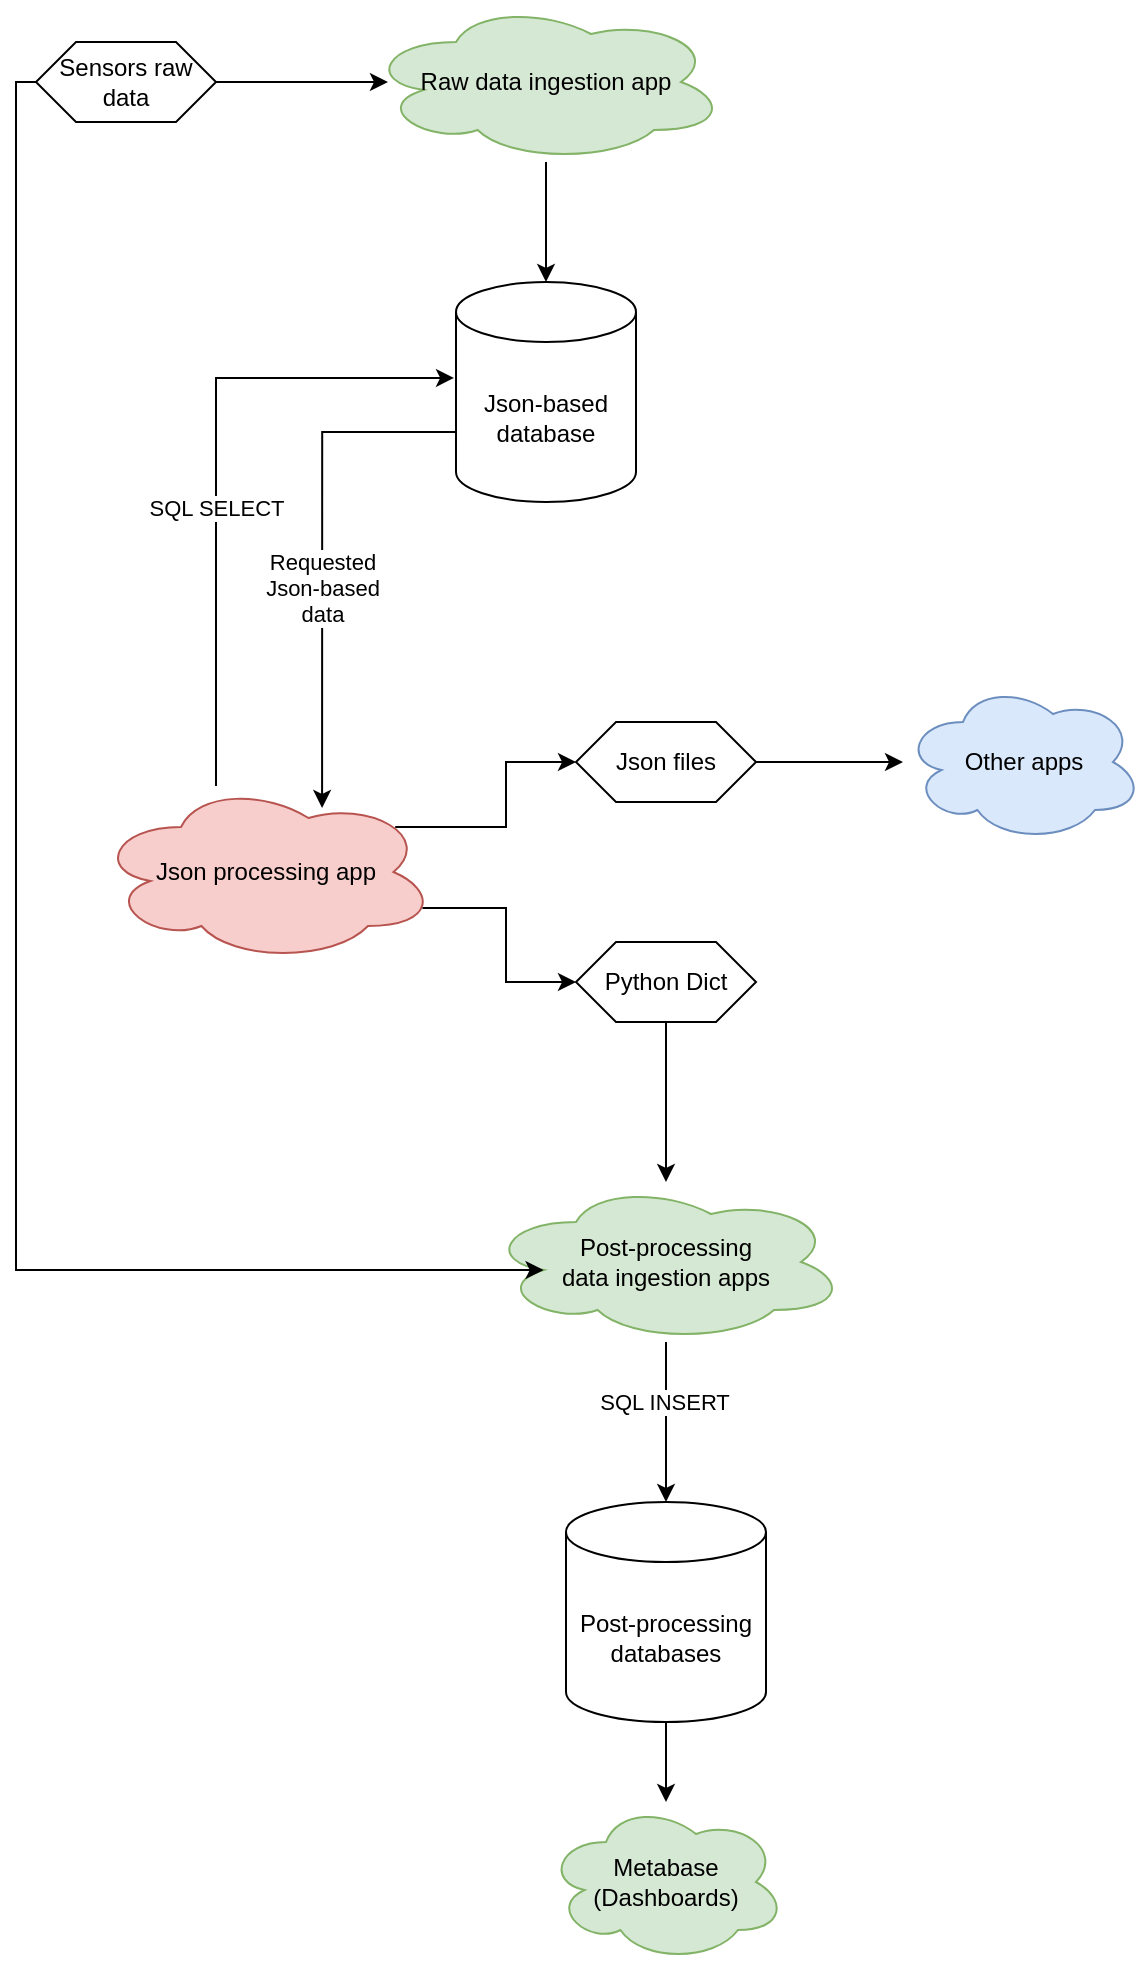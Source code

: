 <mxfile version="20.8.16" type="github">
  <diagram id="MZ5UduxJINnH4XNmA7vI" name="Page-1">
    <mxGraphModel dx="1434" dy="830" grid="1" gridSize="10" guides="1" tooltips="1" connect="1" arrows="1" fold="1" page="1" pageScale="1" pageWidth="827" pageHeight="1169" math="0" shadow="0">
      <root>
        <mxCell id="0" />
        <mxCell id="1" parent="0" />
        <mxCell id="5SC78Nz7y7m_JzuNlaxy-7" style="edgeStyle=orthogonalEdgeStyle;rounded=0;orthogonalLoop=1;jettySize=auto;html=1;exitX=0;exitY=0;exitDx=0;exitDy=75;exitPerimeter=0;entryX=0.665;entryY=0.144;entryDx=0;entryDy=0;entryPerimeter=0;" parent="1" source="5SC78Nz7y7m_JzuNlaxy-3" target="5SC78Nz7y7m_JzuNlaxy-4" edge="1">
          <mxGeometry relative="1" as="geometry" />
        </mxCell>
        <mxCell id="5SC78Nz7y7m_JzuNlaxy-8" value="Requested &lt;br&gt;Json-based &lt;br&gt;data" style="edgeLabel;html=1;align=center;verticalAlign=middle;resizable=0;points=[];" parent="5SC78Nz7y7m_JzuNlaxy-7" vertex="1" connectable="0">
          <mxGeometry x="0.137" relative="1" as="geometry">
            <mxPoint as="offset" />
          </mxGeometry>
        </mxCell>
        <mxCell id="5SC78Nz7y7m_JzuNlaxy-3" value="Json-based database" style="shape=cylinder3;whiteSpace=wrap;html=1;boundedLbl=1;backgroundOutline=1;size=15;" parent="1" vertex="1">
          <mxGeometry x="240" y="260" width="90" height="110" as="geometry" />
        </mxCell>
        <mxCell id="5SC78Nz7y7m_JzuNlaxy-5" style="edgeStyle=orthogonalEdgeStyle;rounded=0;orthogonalLoop=1;jettySize=auto;html=1;entryX=-0.011;entryY=0.436;entryDx=0;entryDy=0;entryPerimeter=0;" parent="1" source="5SC78Nz7y7m_JzuNlaxy-4" target="5SC78Nz7y7m_JzuNlaxy-3" edge="1">
          <mxGeometry relative="1" as="geometry">
            <Array as="points">
              <mxPoint x="120" y="308" />
            </Array>
          </mxGeometry>
        </mxCell>
        <mxCell id="5SC78Nz7y7m_JzuNlaxy-6" value="SQL SELECT" style="edgeLabel;html=1;align=center;verticalAlign=middle;resizable=0;points=[];" parent="5SC78Nz7y7m_JzuNlaxy-5" vertex="1" connectable="0">
          <mxGeometry x="-0.136" relative="1" as="geometry">
            <mxPoint as="offset" />
          </mxGeometry>
        </mxCell>
        <mxCell id="5SC78Nz7y7m_JzuNlaxy-13" style="edgeStyle=orthogonalEdgeStyle;rounded=0;orthogonalLoop=1;jettySize=auto;html=1;exitX=0.88;exitY=0.25;exitDx=0;exitDy=0;exitPerimeter=0;entryX=0;entryY=0.5;entryDx=0;entryDy=0;" parent="1" source="5SC78Nz7y7m_JzuNlaxy-4" target="5SC78Nz7y7m_JzuNlaxy-11" edge="1">
          <mxGeometry relative="1" as="geometry" />
        </mxCell>
        <mxCell id="5SC78Nz7y7m_JzuNlaxy-14" style="edgeStyle=orthogonalEdgeStyle;rounded=0;orthogonalLoop=1;jettySize=auto;html=1;exitX=0.96;exitY=0.7;exitDx=0;exitDy=0;exitPerimeter=0;entryX=0;entryY=0.5;entryDx=0;entryDy=0;" parent="1" source="5SC78Nz7y7m_JzuNlaxy-4" target="5SC78Nz7y7m_JzuNlaxy-12" edge="1">
          <mxGeometry relative="1" as="geometry" />
        </mxCell>
        <mxCell id="5SC78Nz7y7m_JzuNlaxy-4" value="Json processing app" style="ellipse;shape=cloud;whiteSpace=wrap;html=1;fillColor=#f8cecc;strokeColor=#b85450;" parent="1" vertex="1">
          <mxGeometry x="60" y="510" width="170" height="90" as="geometry" />
        </mxCell>
        <mxCell id="5SC78Nz7y7m_JzuNlaxy-16" style="edgeStyle=orthogonalEdgeStyle;rounded=0;orthogonalLoop=1;jettySize=auto;html=1;exitX=1;exitY=0.5;exitDx=0;exitDy=0;" parent="1" source="5SC78Nz7y7m_JzuNlaxy-11" target="5SC78Nz7y7m_JzuNlaxy-15" edge="1">
          <mxGeometry relative="1" as="geometry" />
        </mxCell>
        <mxCell id="5SC78Nz7y7m_JzuNlaxy-11" value="Json files" style="shape=hexagon;perimeter=hexagonPerimeter2;whiteSpace=wrap;html=1;fixedSize=1;" parent="1" vertex="1">
          <mxGeometry x="300" y="480" width="90" height="40" as="geometry" />
        </mxCell>
        <mxCell id="5SC78Nz7y7m_JzuNlaxy-18" style="edgeStyle=orthogonalEdgeStyle;rounded=0;orthogonalLoop=1;jettySize=auto;html=1;" parent="1" source="5SC78Nz7y7m_JzuNlaxy-12" target="5SC78Nz7y7m_JzuNlaxy-17" edge="1">
          <mxGeometry relative="1" as="geometry" />
        </mxCell>
        <mxCell id="5SC78Nz7y7m_JzuNlaxy-12" value="Python Dict" style="shape=hexagon;perimeter=hexagonPerimeter2;whiteSpace=wrap;html=1;fixedSize=1;" parent="1" vertex="1">
          <mxGeometry x="300" y="590" width="90" height="40" as="geometry" />
        </mxCell>
        <mxCell id="5SC78Nz7y7m_JzuNlaxy-15" value="Other apps" style="ellipse;shape=cloud;whiteSpace=wrap;html=1;fillColor=#dae8fc;strokeColor=#6c8ebf;" parent="1" vertex="1">
          <mxGeometry x="463.5" y="460" width="120" height="80" as="geometry" />
        </mxCell>
        <mxCell id="5SC78Nz7y7m_JzuNlaxy-20" style="edgeStyle=orthogonalEdgeStyle;rounded=0;orthogonalLoop=1;jettySize=auto;html=1;entryX=0.5;entryY=0;entryDx=0;entryDy=0;entryPerimeter=0;" parent="1" source="5SC78Nz7y7m_JzuNlaxy-17" target="5SC78Nz7y7m_JzuNlaxy-19" edge="1">
          <mxGeometry relative="1" as="geometry" />
        </mxCell>
        <mxCell id="5SC78Nz7y7m_JzuNlaxy-21" value="SQL INSERT" style="edgeLabel;html=1;align=center;verticalAlign=middle;resizable=0;points=[];" parent="5SC78Nz7y7m_JzuNlaxy-20" vertex="1" connectable="0">
          <mxGeometry x="-0.25" y="-1" relative="1" as="geometry">
            <mxPoint as="offset" />
          </mxGeometry>
        </mxCell>
        <mxCell id="5SC78Nz7y7m_JzuNlaxy-17" value="Post-processing &lt;br&gt;data ingestion apps" style="ellipse;shape=cloud;whiteSpace=wrap;html=1;fillColor=#d5e8d4;strokeColor=#82b366;" parent="1" vertex="1">
          <mxGeometry x="255" y="710" width="180" height="80" as="geometry" />
        </mxCell>
        <mxCell id="5SC78Nz7y7m_JzuNlaxy-36" style="edgeStyle=orthogonalEdgeStyle;rounded=0;orthogonalLoop=1;jettySize=auto;html=1;" parent="1" source="5SC78Nz7y7m_JzuNlaxy-19" target="5SC78Nz7y7m_JzuNlaxy-35" edge="1">
          <mxGeometry relative="1" as="geometry" />
        </mxCell>
        <mxCell id="5SC78Nz7y7m_JzuNlaxy-19" value="Post-processing databases" style="shape=cylinder3;whiteSpace=wrap;html=1;boundedLbl=1;backgroundOutline=1;size=15;" parent="1" vertex="1">
          <mxGeometry x="295" y="870" width="100" height="110" as="geometry" />
        </mxCell>
        <mxCell id="5SC78Nz7y7m_JzuNlaxy-38" style="edgeStyle=orthogonalEdgeStyle;rounded=0;orthogonalLoop=1;jettySize=auto;html=1;entryX=0.061;entryY=0.5;entryDx=0;entryDy=0;entryPerimeter=0;" parent="1" source="5SC78Nz7y7m_JzuNlaxy-34" target="5SC78Nz7y7m_JzuNlaxy-37" edge="1">
          <mxGeometry relative="1" as="geometry" />
        </mxCell>
        <mxCell id="FqJDBXkqJlTibkmUmz9y-4" style="edgeStyle=orthogonalEdgeStyle;rounded=0;orthogonalLoop=1;jettySize=auto;html=1;entryX=0.16;entryY=0.55;entryDx=0;entryDy=0;entryPerimeter=0;" edge="1" parent="1" source="5SC78Nz7y7m_JzuNlaxy-34" target="5SC78Nz7y7m_JzuNlaxy-17">
          <mxGeometry relative="1" as="geometry">
            <Array as="points">
              <mxPoint x="20" y="160" />
              <mxPoint x="20" y="754" />
            </Array>
          </mxGeometry>
        </mxCell>
        <mxCell id="5SC78Nz7y7m_JzuNlaxy-34" value="Sensors raw data" style="shape=hexagon;perimeter=hexagonPerimeter2;whiteSpace=wrap;html=1;fixedSize=1;" parent="1" vertex="1">
          <mxGeometry x="30" y="140" width="90" height="40" as="geometry" />
        </mxCell>
        <mxCell id="5SC78Nz7y7m_JzuNlaxy-35" value="Metabase (Dashboards)" style="ellipse;shape=cloud;whiteSpace=wrap;html=1;fillColor=#d5e8d4;strokeColor=#82b366;" parent="1" vertex="1">
          <mxGeometry x="285" y="1020" width="120" height="80" as="geometry" />
        </mxCell>
        <mxCell id="5SC78Nz7y7m_JzuNlaxy-39" style="edgeStyle=orthogonalEdgeStyle;rounded=0;orthogonalLoop=1;jettySize=auto;html=1;" parent="1" source="5SC78Nz7y7m_JzuNlaxy-37" target="5SC78Nz7y7m_JzuNlaxy-3" edge="1">
          <mxGeometry relative="1" as="geometry" />
        </mxCell>
        <mxCell id="5SC78Nz7y7m_JzuNlaxy-37" value="Raw data ingestion app" style="ellipse;shape=cloud;whiteSpace=wrap;html=1;fillColor=#d5e8d4;strokeColor=#82b366;" parent="1" vertex="1">
          <mxGeometry x="195" y="120" width="180" height="80" as="geometry" />
        </mxCell>
      </root>
    </mxGraphModel>
  </diagram>
</mxfile>
